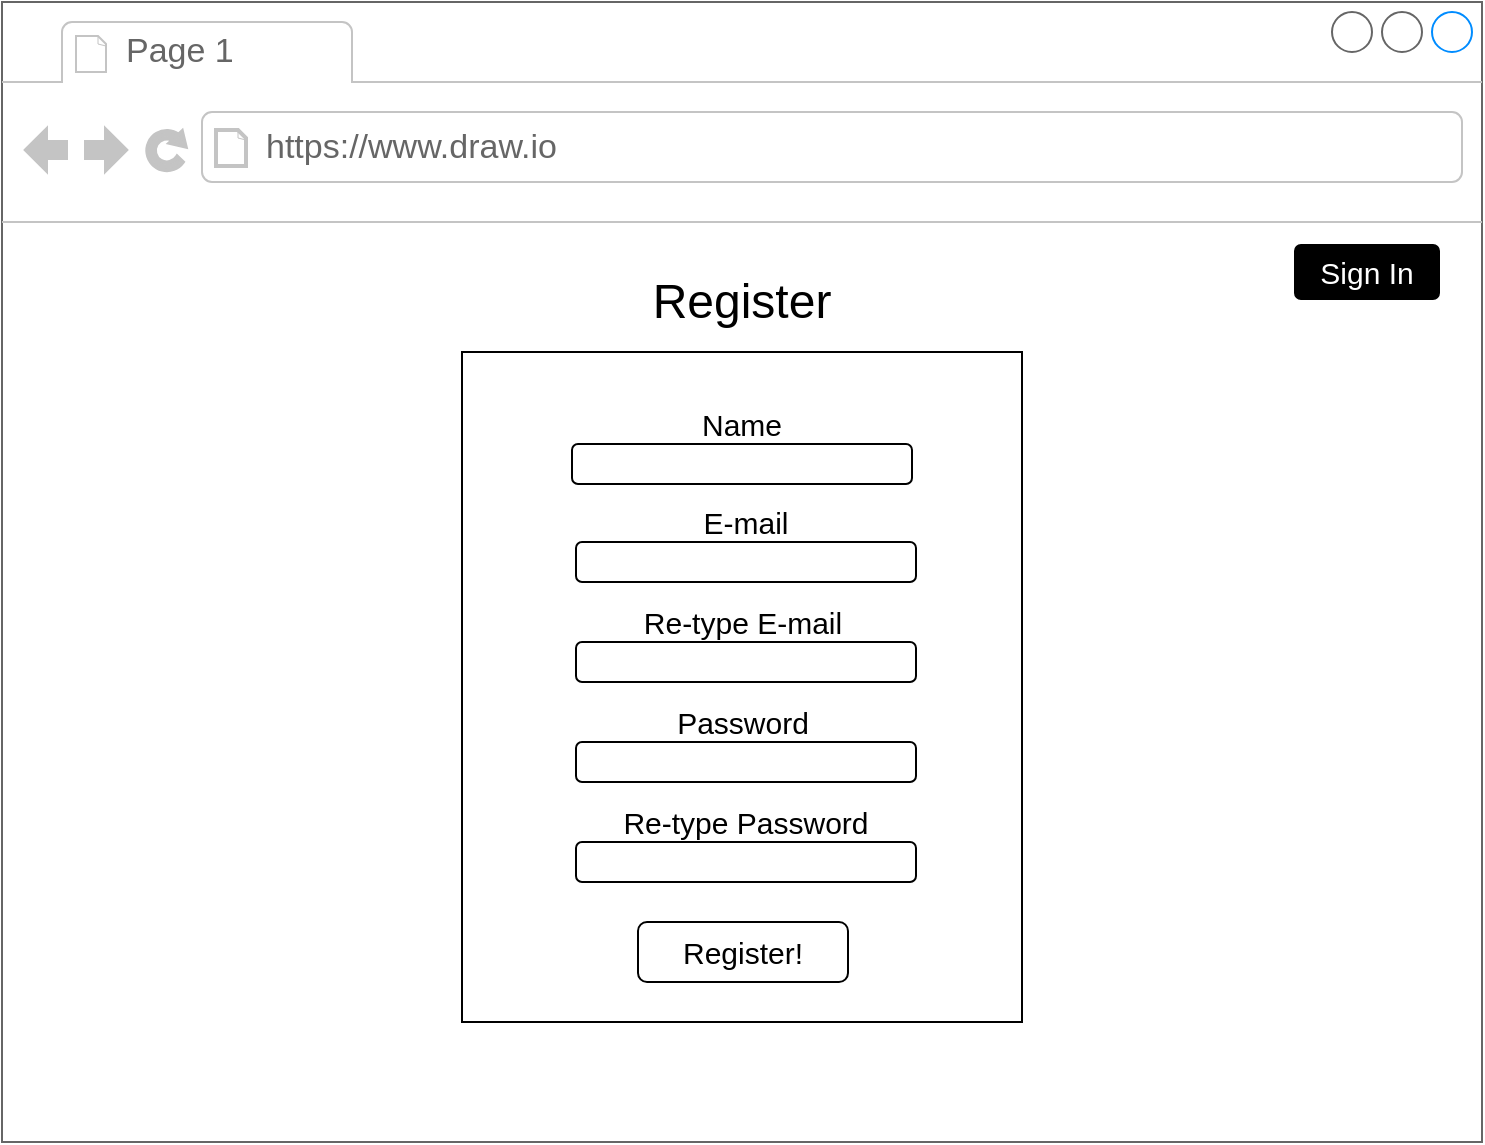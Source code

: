 <mxfile version="13.6.2" type="device" pages="4"><diagram id="o_huiLel08UiWBijbpec" name="Register"><mxGraphModel dx="1089" dy="810" grid="1" gridSize="10" guides="1" tooltips="1" connect="1" arrows="1" fold="1" page="1" pageScale="1" pageWidth="850" pageHeight="1100" math="0" shadow="0"><root><mxCell id="0"/><mxCell id="1" parent="0"/><mxCell id="56zPn4Clhu7kLVdNRrIU-1" value="" style="strokeWidth=1;shadow=0;dashed=0;align=center;html=1;shape=mxgraph.mockup.containers.browserWindow;rSize=0;strokeColor=#666666;strokeColor2=#008cff;strokeColor3=#c4c4c4;mainText=,;recursiveResize=0;fontSize=11;" vertex="1" parent="1"><mxGeometry x="55" y="100" width="740" height="570" as="geometry"/></mxCell><mxCell id="56zPn4Clhu7kLVdNRrIU-2" value="Page 1" style="strokeWidth=1;shadow=0;dashed=0;align=center;html=1;shape=mxgraph.mockup.containers.anchor;fontSize=17;fontColor=#666666;align=left;" vertex="1" parent="56zPn4Clhu7kLVdNRrIU-1"><mxGeometry x="60" y="12" width="110" height="26" as="geometry"/></mxCell><mxCell id="56zPn4Clhu7kLVdNRrIU-3" value="https://www.draw.io" style="strokeWidth=1;shadow=0;dashed=0;align=center;html=1;shape=mxgraph.mockup.containers.anchor;rSize=0;fontSize=17;fontColor=#666666;align=left;" vertex="1" parent="56zPn4Clhu7kLVdNRrIU-1"><mxGeometry x="130" y="60" width="250" height="26" as="geometry"/></mxCell><mxCell id="56zPn4Clhu7kLVdNRrIU-4" value="" style="rounded=0;whiteSpace=wrap;html=1;" vertex="1" parent="56zPn4Clhu7kLVdNRrIU-1"><mxGeometry x="230" y="175" width="280" height="335" as="geometry"/></mxCell><mxCell id="56zPn4Clhu7kLVdNRrIU-5" value="Register" style="text;html=1;strokeColor=none;fillColor=none;align=center;verticalAlign=middle;whiteSpace=wrap;rounded=0;fontSize=24;" vertex="1" parent="56zPn4Clhu7kLVdNRrIU-1"><mxGeometry x="305" y="140" width="130" height="20" as="geometry"/></mxCell><mxCell id="56zPn4Clhu7kLVdNRrIU-6" value="" style="rounded=1;whiteSpace=wrap;html=1;fontSize=24;" vertex="1" parent="56zPn4Clhu7kLVdNRrIU-1"><mxGeometry x="285" y="221" width="170" height="20" as="geometry"/></mxCell><mxCell id="56zPn4Clhu7kLVdNRrIU-7" value="Name" style="text;html=1;strokeColor=none;fillColor=none;align=center;verticalAlign=middle;whiteSpace=wrap;rounded=0;fontSize=15;" vertex="1" parent="56zPn4Clhu7kLVdNRrIU-1"><mxGeometry x="350" y="201" width="40" height="20" as="geometry"/></mxCell><mxCell id="56zPn4Clhu7kLVdNRrIU-16" value="" style="rounded=1;whiteSpace=wrap;html=1;fontSize=24;" vertex="1" parent="56zPn4Clhu7kLVdNRrIU-1"><mxGeometry x="287" y="270" width="170" height="20" as="geometry"/></mxCell><mxCell id="56zPn4Clhu7kLVdNRrIU-17" value="E-mail" style="text;html=1;strokeColor=none;fillColor=none;align=center;verticalAlign=middle;whiteSpace=wrap;rounded=0;fontSize=15;" vertex="1" parent="56zPn4Clhu7kLVdNRrIU-1"><mxGeometry x="347" y="250" width="50" height="20" as="geometry"/></mxCell><mxCell id="56zPn4Clhu7kLVdNRrIU-27" value="" style="rounded=1;whiteSpace=wrap;html=1;fontSize=24;" vertex="1" parent="56zPn4Clhu7kLVdNRrIU-1"><mxGeometry x="287" y="320" width="170" height="20" as="geometry"/></mxCell><mxCell id="56zPn4Clhu7kLVdNRrIU-28" value="Re-type E-mail" style="text;html=1;strokeColor=none;fillColor=none;align=center;verticalAlign=middle;whiteSpace=wrap;rounded=0;fontSize=15;" vertex="1" parent="56zPn4Clhu7kLVdNRrIU-1"><mxGeometry x="313" y="300" width="115" height="20" as="geometry"/></mxCell><mxCell id="56zPn4Clhu7kLVdNRrIU-40" value="" style="rounded=1;whiteSpace=wrap;html=1;fontSize=24;" vertex="1" parent="56zPn4Clhu7kLVdNRrIU-1"><mxGeometry x="287" y="370" width="170" height="20" as="geometry"/></mxCell><mxCell id="56zPn4Clhu7kLVdNRrIU-41" value="Password" style="text;html=1;strokeColor=none;fillColor=none;align=center;verticalAlign=middle;whiteSpace=wrap;rounded=0;fontSize=15;" vertex="1" parent="56zPn4Clhu7kLVdNRrIU-1"><mxGeometry x="313" y="350" width="115" height="20" as="geometry"/></mxCell><mxCell id="56zPn4Clhu7kLVdNRrIU-42" value="" style="rounded=1;whiteSpace=wrap;html=1;fontSize=24;" vertex="1" parent="56zPn4Clhu7kLVdNRrIU-1"><mxGeometry x="287" y="420" width="170" height="20" as="geometry"/></mxCell><mxCell id="56zPn4Clhu7kLVdNRrIU-43" value="Re-type Password" style="text;html=1;strokeColor=none;fillColor=none;align=center;verticalAlign=middle;whiteSpace=wrap;rounded=0;fontSize=15;" vertex="1" parent="56zPn4Clhu7kLVdNRrIU-1"><mxGeometry x="309.25" y="400" width="125.5" height="20" as="geometry"/></mxCell><mxCell id="56zPn4Clhu7kLVdNRrIU-45" value="Register!" style="rounded=1;whiteSpace=wrap;html=1;fontSize=15;" vertex="1" parent="56zPn4Clhu7kLVdNRrIU-1"><mxGeometry x="318" y="460" width="105" height="30" as="geometry"/></mxCell><mxCell id="JTbIBLR6tB2RqJDtKZh4-1" value="&lt;font color=&quot;#ffffff&quot;&gt;Sign In&lt;/font&gt;" style="rounded=1;whiteSpace=wrap;html=1;strokeWidth=2;fontSize=15;fontColor=#000000;fillColor=#000000;strokeColor=#FFFFFF;" vertex="1" parent="56zPn4Clhu7kLVdNRrIU-1"><mxGeometry x="645" y="120" width="75" height="30" as="geometry"/></mxCell></root></mxGraphModel></diagram><diagram id="t_d4nYwuwBh1MtjNV8l9" name="Sign In"><mxGraphModel dx="1089" dy="810" grid="1" gridSize="10" guides="1" tooltips="1" connect="1" arrows="1" fold="1" page="1" pageScale="1" pageWidth="850" pageHeight="1100" math="0" shadow="0"><root><mxCell id="MhjdE7wBFx7hPYheHd_T-0"/><mxCell id="MhjdE7wBFx7hPYheHd_T-1" parent="MhjdE7wBFx7hPYheHd_T-0"/><mxCell id="3RTqCKIgvT1IFTuFyoJA-0" value="" style="strokeWidth=1;shadow=0;dashed=0;align=center;html=1;shape=mxgraph.mockup.containers.browserWindow;rSize=0;strokeColor=#666666;strokeColor2=#008cff;strokeColor3=#c4c4c4;mainText=,;recursiveResize=0;fontSize=11;" vertex="1" parent="MhjdE7wBFx7hPYheHd_T-1"><mxGeometry x="55" y="100" width="740" height="570" as="geometry"/></mxCell><mxCell id="3RTqCKIgvT1IFTuFyoJA-1" value="Page 1" style="strokeWidth=1;shadow=0;dashed=0;align=center;html=1;shape=mxgraph.mockup.containers.anchor;fontSize=17;fontColor=#666666;align=left;" vertex="1" parent="3RTqCKIgvT1IFTuFyoJA-0"><mxGeometry x="60" y="12" width="110" height="26" as="geometry"/></mxCell><mxCell id="3RTqCKIgvT1IFTuFyoJA-2" value="https://www.draw.io" style="strokeWidth=1;shadow=0;dashed=0;align=center;html=1;shape=mxgraph.mockup.containers.anchor;rSize=0;fontSize=17;fontColor=#666666;align=left;" vertex="1" parent="3RTqCKIgvT1IFTuFyoJA-0"><mxGeometry x="130" y="60" width="250" height="26" as="geometry"/></mxCell><mxCell id="3RTqCKIgvT1IFTuFyoJA-4" value="Sign-In" style="text;html=1;strokeColor=none;fillColor=none;align=center;verticalAlign=middle;whiteSpace=wrap;rounded=0;fontSize=24;" vertex="1" parent="3RTqCKIgvT1IFTuFyoJA-0"><mxGeometry x="305" y="184" width="130" height="20" as="geometry"/></mxCell><mxCell id="1ScLIObobbs1enkQlbPq-2" value="" style="group" vertex="1" connectable="0" parent="3RTqCKIgvT1IFTuFyoJA-0"><mxGeometry x="230" y="209" width="280" height="270" as="geometry"/></mxCell><mxCell id="1ScLIObobbs1enkQlbPq-1" value="" style="group" vertex="1" connectable="0" parent="1ScLIObobbs1enkQlbPq-2"><mxGeometry width="280" height="270" as="geometry"/></mxCell><mxCell id="3RTqCKIgvT1IFTuFyoJA-3" value="" style="rounded=0;whiteSpace=wrap;html=1;" vertex="1" parent="1ScLIObobbs1enkQlbPq-1"><mxGeometry width="280" height="270" as="geometry"/></mxCell><mxCell id="3RTqCKIgvT1IFTuFyoJA-7" value="" style="rounded=1;whiteSpace=wrap;html=1;fontSize=24;" vertex="1" parent="1ScLIObobbs1enkQlbPq-1"><mxGeometry x="57" y="60" width="170" height="20" as="geometry"/></mxCell><mxCell id="3RTqCKIgvT1IFTuFyoJA-8" value="E-mail" style="text;html=1;strokeColor=none;fillColor=none;align=center;verticalAlign=middle;whiteSpace=wrap;rounded=0;fontSize=15;" vertex="1" parent="1ScLIObobbs1enkQlbPq-1"><mxGeometry x="117" y="40" width="50" height="20" as="geometry"/></mxCell><mxCell id="3RTqCKIgvT1IFTuFyoJA-9" value="" style="rounded=1;whiteSpace=wrap;html=1;fontSize=24;" vertex="1" parent="1ScLIObobbs1enkQlbPq-1"><mxGeometry x="55" y="130" width="170" height="20" as="geometry"/></mxCell><mxCell id="3RTqCKIgvT1IFTuFyoJA-12" value="Password" style="text;html=1;strokeColor=none;fillColor=none;align=center;verticalAlign=middle;whiteSpace=wrap;rounded=0;fontSize=15;" vertex="1" parent="1ScLIObobbs1enkQlbPq-1"><mxGeometry x="84.5" y="110" width="115" height="20" as="geometry"/></mxCell><mxCell id="3RTqCKIgvT1IFTuFyoJA-15" value="Sign-In" style="rounded=1;whiteSpace=wrap;html=1;fontSize=15;" vertex="1" parent="1ScLIObobbs1enkQlbPq-1"><mxGeometry x="88" y="190" width="105" height="30" as="geometry"/></mxCell><mxCell id="nyhGEoxAnt7GrQxHR5vc-0" value="&lt;font color=&quot;#ffffff&quot;&gt;Register&lt;/font&gt;" style="rounded=1;whiteSpace=wrap;html=1;strokeWidth=2;fontSize=15;fontColor=#000000;fillColor=#000000;strokeColor=#FFFFFF;" vertex="1" parent="3RTqCKIgvT1IFTuFyoJA-0"><mxGeometry x="645" y="120" width="75" height="30" as="geometry"/></mxCell></root></mxGraphModel></diagram><diagram id="3v8s4Fo1xb0LHDeN2t9Q" name="Error Messages"><mxGraphModel dx="1281" dy="953" grid="1" gridSize="10" guides="1" tooltips="1" connect="1" arrows="1" fold="1" page="0" pageScale="1" pageWidth="850" pageHeight="1100" math="0" shadow="0"><root><mxCell id="VTyju5uokj25KkYKQdqU-0"/><mxCell id="VTyju5uokj25KkYKQdqU-1" parent="VTyju5uokj25KkYKQdqU-0"/><mxCell id="l7iClcgrYldGRwF75_pD-0" value="" style="strokeWidth=1;shadow=0;dashed=0;align=center;html=1;shape=mxgraph.mockup.containers.browserWindow;rSize=0;strokeColor=#666666;strokeColor2=#008cff;strokeColor3=#c4c4c4;mainText=,;recursiveResize=0;fontSize=11;" vertex="1" parent="VTyju5uokj25KkYKQdqU-1"><mxGeometry x="55" y="100" width="765" height="771" as="geometry"/></mxCell><mxCell id="l7iClcgrYldGRwF75_pD-1" value="Page 1" style="strokeWidth=1;shadow=0;dashed=0;align=center;html=1;shape=mxgraph.mockup.containers.anchor;fontSize=17;fontColor=#666666;align=left;" vertex="1" parent="l7iClcgrYldGRwF75_pD-0"><mxGeometry x="60" y="12" width="110" height="26" as="geometry"/></mxCell><mxCell id="l7iClcgrYldGRwF75_pD-2" value="https://www.draw.io" style="strokeWidth=1;shadow=0;dashed=0;align=center;html=1;shape=mxgraph.mockup.containers.anchor;rSize=0;fontSize=17;fontColor=#666666;align=left;" vertex="1" parent="l7iClcgrYldGRwF75_pD-0"><mxGeometry x="130" y="60" width="250" height="26" as="geometry"/></mxCell><mxCell id="l7iClcgrYldGRwF75_pD-3" value="" style="rounded=0;whiteSpace=wrap;html=1;" vertex="1" parent="l7iClcgrYldGRwF75_pD-0"><mxGeometry x="230" y="175" width="280" height="355" as="geometry"/></mxCell><mxCell id="l7iClcgrYldGRwF75_pD-4" value="Register" style="text;html=1;strokeColor=none;fillColor=none;align=center;verticalAlign=middle;whiteSpace=wrap;rounded=0;fontSize=24;" vertex="1" parent="l7iClcgrYldGRwF75_pD-0"><mxGeometry x="305" y="140" width="130" height="20" as="geometry"/></mxCell><mxCell id="l7iClcgrYldGRwF75_pD-5" value="" style="rounded=1;whiteSpace=wrap;html=1;fontSize=24;" vertex="1" parent="l7iClcgrYldGRwF75_pD-0"><mxGeometry x="285" y="221" width="170" height="20" as="geometry"/></mxCell><mxCell id="l7iClcgrYldGRwF75_pD-6" value="Name" style="text;html=1;strokeColor=none;fillColor=none;align=center;verticalAlign=middle;whiteSpace=wrap;rounded=0;fontSize=15;" vertex="1" parent="l7iClcgrYldGRwF75_pD-0"><mxGeometry x="350" y="201" width="40" height="20" as="geometry"/></mxCell><mxCell id="l7iClcgrYldGRwF75_pD-7" value="" style="rounded=1;whiteSpace=wrap;html=1;fontSize=24;fillColor=none;strokeWidth=2;strokeColor=#FF0000;" vertex="1" parent="l7iClcgrYldGRwF75_pD-0"><mxGeometry x="287" y="270" width="170" height="20" as="geometry"/></mxCell><mxCell id="l7iClcgrYldGRwF75_pD-8" value="E-mail" style="text;html=1;strokeColor=none;fillColor=none;align=center;verticalAlign=middle;whiteSpace=wrap;rounded=0;fontSize=15;" vertex="1" parent="l7iClcgrYldGRwF75_pD-0"><mxGeometry x="347" y="250" width="50" height="20" as="geometry"/></mxCell><mxCell id="l7iClcgrYldGRwF75_pD-9" value="" style="rounded=1;whiteSpace=wrap;html=1;fontSize=24;fillColor=none;strokeWidth=2;strokeColor=#FF0000;" vertex="1" parent="l7iClcgrYldGRwF75_pD-0"><mxGeometry x="287.25" y="330" width="170" height="20" as="geometry"/></mxCell><mxCell id="l7iClcgrYldGRwF75_pD-10" value="Re-type E-mail" style="text;html=1;strokeColor=none;fillColor=none;align=center;verticalAlign=middle;whiteSpace=wrap;rounded=0;fontSize=15;" vertex="1" parent="l7iClcgrYldGRwF75_pD-0"><mxGeometry x="313" y="310" width="115" height="20" as="geometry"/></mxCell><mxCell id="l7iClcgrYldGRwF75_pD-11" value="" style="rounded=1;whiteSpace=wrap;html=1;fontSize=24;" vertex="1" parent="l7iClcgrYldGRwF75_pD-0"><mxGeometry x="287" y="390" width="170" height="20" as="geometry"/></mxCell><mxCell id="l7iClcgrYldGRwF75_pD-12" value="Password" style="text;html=1;strokeColor=none;fillColor=none;align=center;verticalAlign=middle;whiteSpace=wrap;rounded=0;fontSize=15;" vertex="1" parent="l7iClcgrYldGRwF75_pD-0"><mxGeometry x="313" y="370" width="115" height="20" as="geometry"/></mxCell><mxCell id="l7iClcgrYldGRwF75_pD-13" value="" style="rounded=1;whiteSpace=wrap;html=1;fontSize=24;" vertex="1" parent="l7iClcgrYldGRwF75_pD-0"><mxGeometry x="287" y="440" width="170" height="20" as="geometry"/></mxCell><mxCell id="l7iClcgrYldGRwF75_pD-14" value="Re-type Password" style="text;html=1;strokeColor=none;fillColor=none;align=center;verticalAlign=middle;whiteSpace=wrap;rounded=0;fontSize=15;" vertex="1" parent="l7iClcgrYldGRwF75_pD-0"><mxGeometry x="309.5" y="420" width="125.5" height="20" as="geometry"/></mxCell><mxCell id="l7iClcgrYldGRwF75_pD-15" value="Register!" style="rounded=1;whiteSpace=wrap;html=1;fontSize=15;" vertex="1" parent="l7iClcgrYldGRwF75_pD-0"><mxGeometry x="318" y="480" width="105" height="30" as="geometry"/></mxCell><mxCell id="l7iClcgrYldGRwF75_pD-17" value="&lt;font color=&quot;#ff0000&quot;&gt;E-mails must match!&lt;/font&gt;" style="text;html=1;align=center;verticalAlign=middle;whiteSpace=wrap;rounded=0;fontSize=10;" vertex="1" parent="l7iClcgrYldGRwF75_pD-0"><mxGeometry x="233" y="287" width="200" height="20" as="geometry"/></mxCell><mxCell id="l7iClcgrYldGRwF75_pD-18" value="&lt;font color=&quot;#ff0000&quot;&gt;E-mails must match!&lt;/font&gt;" style="text;html=1;strokeColor=none;fillColor=none;align=center;verticalAlign=middle;whiteSpace=wrap;rounded=0;fontSize=10;" vertex="1" parent="l7iClcgrYldGRwF75_pD-0"><mxGeometry x="232" y="348" width="200" height="20" as="geometry"/></mxCell><mxCell id="5gIx-l7ryTEpEJ5enaIH-17" value="&lt;font color=&quot;#ffffff&quot;&gt;Sign In&lt;/font&gt;" style="rounded=1;whiteSpace=wrap;html=1;strokeWidth=2;fontSize=15;fontColor=#000000;fillColor=#000000;strokeColor=#FFFFFF;" vertex="1" parent="l7iClcgrYldGRwF75_pD-0"><mxGeometry x="670" y="120" width="75" height="30" as="geometry"/></mxCell><mxCell id="l7iClcgrYldGRwF75_pD-16" value="If E-Mails don't match&lt;br&gt;" style="text;html=1;align=center;verticalAlign=middle;resizable=0;points=[];autosize=1;fontSize=15;" vertex="1" parent="VTyju5uokj25KkYKQdqU-1"><mxGeometry x="360" y="70" width="160" height="20" as="geometry"/></mxCell><mxCell id="l7iClcgrYldGRwF75_pD-19" value="" style="strokeWidth=1;shadow=0;dashed=0;align=center;html=1;shape=mxgraph.mockup.containers.browserWindow;rSize=0;strokeColor=#666666;strokeColor2=#008cff;strokeColor3=#c4c4c4;mainText=,;recursiveResize=0;fontSize=11;" vertex="1" parent="VTyju5uokj25KkYKQdqU-1"><mxGeometry x="80" y="980" width="740" height="570" as="geometry"/></mxCell><mxCell id="l7iClcgrYldGRwF75_pD-20" value="Page 1" style="strokeWidth=1;shadow=0;dashed=0;align=center;html=1;shape=mxgraph.mockup.containers.anchor;fontSize=17;fontColor=#666666;align=left;" vertex="1" parent="l7iClcgrYldGRwF75_pD-19"><mxGeometry x="60" y="12" width="110" height="26" as="geometry"/></mxCell><mxCell id="l7iClcgrYldGRwF75_pD-21" value="https://www.draw.io" style="strokeWidth=1;shadow=0;dashed=0;align=center;html=1;shape=mxgraph.mockup.containers.anchor;rSize=0;fontSize=17;fontColor=#666666;align=left;" vertex="1" parent="l7iClcgrYldGRwF75_pD-19"><mxGeometry x="130" y="60" width="250" height="26" as="geometry"/></mxCell><mxCell id="l7iClcgrYldGRwF75_pD-22" value="" style="rounded=0;whiteSpace=wrap;html=1;" vertex="1" parent="l7iClcgrYldGRwF75_pD-19"><mxGeometry x="230" y="175" width="280" height="355" as="geometry"/></mxCell><mxCell id="l7iClcgrYldGRwF75_pD-23" value="Register" style="text;html=1;strokeColor=none;fillColor=none;align=center;verticalAlign=middle;whiteSpace=wrap;rounded=0;fontSize=24;" vertex="1" parent="l7iClcgrYldGRwF75_pD-19"><mxGeometry x="305" y="140" width="130" height="20" as="geometry"/></mxCell><mxCell id="l7iClcgrYldGRwF75_pD-24" value="" style="rounded=1;whiteSpace=wrap;html=1;fontSize=24;" vertex="1" parent="l7iClcgrYldGRwF75_pD-19"><mxGeometry x="285" y="221" width="170" height="20" as="geometry"/></mxCell><mxCell id="l7iClcgrYldGRwF75_pD-25" value="Name" style="text;html=1;strokeColor=none;fillColor=none;align=center;verticalAlign=middle;whiteSpace=wrap;rounded=0;fontSize=15;" vertex="1" parent="l7iClcgrYldGRwF75_pD-19"><mxGeometry x="350" y="201" width="40" height="20" as="geometry"/></mxCell><mxCell id="l7iClcgrYldGRwF75_pD-26" value="" style="rounded=1;whiteSpace=wrap;html=1;fontSize=24;strokeWidth=1;" vertex="1" parent="l7iClcgrYldGRwF75_pD-19"><mxGeometry x="287" y="270" width="170" height="20" as="geometry"/></mxCell><mxCell id="l7iClcgrYldGRwF75_pD-27" value="E-mail" style="text;html=1;strokeColor=none;fillColor=none;align=center;verticalAlign=middle;whiteSpace=wrap;rounded=0;fontSize=15;" vertex="1" parent="l7iClcgrYldGRwF75_pD-19"><mxGeometry x="347" y="250" width="50" height="20" as="geometry"/></mxCell><mxCell id="l7iClcgrYldGRwF75_pD-28" value="" style="rounded=1;whiteSpace=wrap;html=1;fontSize=24;strokeWidth=1;" vertex="1" parent="l7iClcgrYldGRwF75_pD-19"><mxGeometry x="287" y="320" width="170" height="20" as="geometry"/></mxCell><mxCell id="l7iClcgrYldGRwF75_pD-29" value="Re-type E-mail" style="text;html=1;strokeColor=none;fillColor=none;align=center;verticalAlign=middle;whiteSpace=wrap;rounded=0;fontSize=15;" vertex="1" parent="l7iClcgrYldGRwF75_pD-19"><mxGeometry x="313" y="300" width="115" height="20" as="geometry"/></mxCell><mxCell id="l7iClcgrYldGRwF75_pD-30" value="" style="rounded=1;whiteSpace=wrap;html=1;fontSize=24;fillColor=none;strokeWidth=2;strokeColor=#FF0000;" vertex="1" parent="l7iClcgrYldGRwF75_pD-19"><mxGeometry x="285.5" y="370" width="170" height="20" as="geometry"/></mxCell><mxCell id="l7iClcgrYldGRwF75_pD-31" value="Password" style="text;html=1;strokeColor=none;fillColor=none;align=center;verticalAlign=middle;whiteSpace=wrap;rounded=0;fontSize=15;" vertex="1" parent="l7iClcgrYldGRwF75_pD-19"><mxGeometry x="313" y="350" width="115" height="20" as="geometry"/></mxCell><mxCell id="l7iClcgrYldGRwF75_pD-32" value="" style="rounded=1;whiteSpace=wrap;html=1;fontSize=24;fillColor=none;strokeWidth=2;strokeColor=#FF0000;" vertex="1" parent="l7iClcgrYldGRwF75_pD-19"><mxGeometry x="287" y="432" width="170" height="20" as="geometry"/></mxCell><mxCell id="l7iClcgrYldGRwF75_pD-33" value="Re-type Password" style="text;html=1;strokeColor=none;fillColor=none;align=center;verticalAlign=middle;whiteSpace=wrap;rounded=0;fontSize=15;" vertex="1" parent="l7iClcgrYldGRwF75_pD-19"><mxGeometry x="309.25" y="411" width="125.5" height="20" as="geometry"/></mxCell><mxCell id="l7iClcgrYldGRwF75_pD-34" value="Register!" style="rounded=1;whiteSpace=wrap;html=1;fontSize=15;" vertex="1" parent="l7iClcgrYldGRwF75_pD-19"><mxGeometry x="318" y="480" width="105" height="30" as="geometry"/></mxCell><mxCell id="l7iClcgrYldGRwF75_pD-35" value="&lt;font color=&quot;#ff0000&quot;&gt;Passwords must match!&lt;/font&gt;" style="text;html=1;strokeColor=none;fillColor=none;align=center;verticalAlign=middle;whiteSpace=wrap;rounded=0;fontSize=10;" vertex="1" parent="l7iClcgrYldGRwF75_pD-19"><mxGeometry x="241" y="452" width="200" height="20" as="geometry"/></mxCell><mxCell id="l7iClcgrYldGRwF75_pD-37" value="&lt;font color=&quot;#ff0000&quot;&gt;Passwords must match!&lt;/font&gt;" style="text;html=1;strokeColor=none;fillColor=none;align=center;verticalAlign=middle;whiteSpace=wrap;rounded=0;fontSize=10;" vertex="1" parent="l7iClcgrYldGRwF75_pD-19"><mxGeometry x="240" y="390" width="200" height="20" as="geometry"/></mxCell><mxCell id="5gIx-l7ryTEpEJ5enaIH-18" value="&lt;font color=&quot;#ffffff&quot;&gt;Sign In&lt;/font&gt;" style="rounded=1;whiteSpace=wrap;html=1;strokeWidth=2;fontSize=15;fontColor=#000000;fillColor=#000000;strokeColor=#FFFFFF;" vertex="1" parent="l7iClcgrYldGRwF75_pD-19"><mxGeometry x="655" y="120" width="75" height="30" as="geometry"/></mxCell><mxCell id="l7iClcgrYldGRwF75_pD-36" value="If Passwords don't match" style="text;html=1;align=center;verticalAlign=middle;resizable=0;points=[];autosize=1;fontSize=15;" vertex="1" parent="VTyju5uokj25KkYKQdqU-1"><mxGeometry x="350" y="940" width="180" height="20" as="geometry"/></mxCell><mxCell id="xsOWGwPHOuk2nUiRnPQQ-0" value="" style="strokeWidth=1;shadow=0;dashed=0;align=center;html=1;shape=mxgraph.mockup.containers.browserWindow;rSize=0;strokeColor=#666666;strokeColor2=#008cff;strokeColor3=#c4c4c4;mainText=,;recursiveResize=0;fontSize=11;" vertex="1" parent="VTyju5uokj25KkYKQdqU-1"><mxGeometry x="80" y="1671" width="740" height="570" as="geometry"/></mxCell><mxCell id="xsOWGwPHOuk2nUiRnPQQ-1" value="Page 1" style="strokeWidth=1;shadow=0;dashed=0;align=center;html=1;shape=mxgraph.mockup.containers.anchor;fontSize=17;fontColor=#666666;align=left;" vertex="1" parent="xsOWGwPHOuk2nUiRnPQQ-0"><mxGeometry x="60" y="12" width="110" height="26" as="geometry"/></mxCell><mxCell id="xsOWGwPHOuk2nUiRnPQQ-2" value="https://www.draw.io" style="strokeWidth=1;shadow=0;dashed=0;align=center;html=1;shape=mxgraph.mockup.containers.anchor;rSize=0;fontSize=17;fontColor=#666666;align=left;" vertex="1" parent="xsOWGwPHOuk2nUiRnPQQ-0"><mxGeometry x="130" y="60" width="250" height="26" as="geometry"/></mxCell><mxCell id="xsOWGwPHOuk2nUiRnPQQ-3" value="" style="rounded=0;whiteSpace=wrap;html=1;" vertex="1" parent="xsOWGwPHOuk2nUiRnPQQ-0"><mxGeometry x="230" y="175" width="280" height="365" as="geometry"/></mxCell><mxCell id="xsOWGwPHOuk2nUiRnPQQ-4" value="Register" style="text;html=1;strokeColor=none;fillColor=none;align=center;verticalAlign=middle;whiteSpace=wrap;rounded=0;fontSize=24;" vertex="1" parent="xsOWGwPHOuk2nUiRnPQQ-0"><mxGeometry x="305" y="140" width="130" height="20" as="geometry"/></mxCell><mxCell id="xsOWGwPHOuk2nUiRnPQQ-5" value="" style="rounded=1;whiteSpace=wrap;html=1;fontSize=24;fillColor=none;strokeColor=#FF0000;" vertex="1" parent="xsOWGwPHOuk2nUiRnPQQ-0"><mxGeometry x="285" y="221" width="170" height="20" as="geometry"/></mxCell><mxCell id="xsOWGwPHOuk2nUiRnPQQ-6" value="Name" style="text;html=1;strokeColor=none;fillColor=none;align=center;verticalAlign=middle;whiteSpace=wrap;rounded=0;fontSize=15;" vertex="1" parent="xsOWGwPHOuk2nUiRnPQQ-0"><mxGeometry x="350" y="201" width="40" height="20" as="geometry"/></mxCell><mxCell id="xsOWGwPHOuk2nUiRnPQQ-7" value="" style="rounded=1;whiteSpace=wrap;html=1;fontSize=24;fillColor=none;strokeColor=#FF0000;" vertex="1" parent="xsOWGwPHOuk2nUiRnPQQ-0"><mxGeometry x="285" y="280" width="170" height="20" as="geometry"/></mxCell><mxCell id="xsOWGwPHOuk2nUiRnPQQ-8" value="E-mail" style="text;html=1;strokeColor=none;fillColor=none;align=center;verticalAlign=middle;whiteSpace=wrap;rounded=0;fontSize=15;" vertex="1" parent="xsOWGwPHOuk2nUiRnPQQ-0"><mxGeometry x="347.25" y="260" width="50" height="20" as="geometry"/></mxCell><mxCell id="xsOWGwPHOuk2nUiRnPQQ-9" value="" style="rounded=1;whiteSpace=wrap;html=1;fontSize=24;fillColor=none;strokeColor=#FF0000;" vertex="1" parent="xsOWGwPHOuk2nUiRnPQQ-0"><mxGeometry x="287.25" y="340" width="170" height="20" as="geometry"/></mxCell><mxCell id="xsOWGwPHOuk2nUiRnPQQ-10" value="Re-type E-mail" style="text;html=1;strokeColor=none;fillColor=none;align=center;verticalAlign=middle;whiteSpace=wrap;rounded=0;fontSize=15;" vertex="1" parent="xsOWGwPHOuk2nUiRnPQQ-0"><mxGeometry x="317.5" y="320" width="115" height="20" as="geometry"/></mxCell><mxCell id="xsOWGwPHOuk2nUiRnPQQ-11" value="" style="rounded=1;whiteSpace=wrap;html=1;fontSize=24;fillColor=none;strokeColor=#FF0000;" vertex="1" parent="xsOWGwPHOuk2nUiRnPQQ-0"><mxGeometry x="287.25" y="393" width="170" height="20" as="geometry"/></mxCell><mxCell id="xsOWGwPHOuk2nUiRnPQQ-12" value="Password" style="text;html=1;strokeColor=none;fillColor=none;align=center;verticalAlign=middle;whiteSpace=wrap;rounded=0;fontSize=15;" vertex="1" parent="xsOWGwPHOuk2nUiRnPQQ-0"><mxGeometry x="314.75" y="374" width="115" height="20" as="geometry"/></mxCell><mxCell id="xsOWGwPHOuk2nUiRnPQQ-13" value="" style="rounded=1;whiteSpace=wrap;html=1;fontSize=24;fillColor=none;strokeColor=#FF0000;" vertex="1" parent="xsOWGwPHOuk2nUiRnPQQ-0"><mxGeometry x="285.5" y="450" width="170" height="20" as="geometry"/></mxCell><mxCell id="xsOWGwPHOuk2nUiRnPQQ-14" value="Re-type Password" style="text;html=1;strokeColor=none;fillColor=none;align=center;verticalAlign=middle;whiteSpace=wrap;rounded=0;fontSize=15;" vertex="1" parent="xsOWGwPHOuk2nUiRnPQQ-0"><mxGeometry x="309.5" y="430" width="125.5" height="20" as="geometry"/></mxCell><mxCell id="xsOWGwPHOuk2nUiRnPQQ-15" value="Register!" style="rounded=1;whiteSpace=wrap;html=1;fontSize=15;" vertex="1" parent="xsOWGwPHOuk2nUiRnPQQ-0"><mxGeometry x="317.5" y="490" width="105" height="30" as="geometry"/></mxCell><mxCell id="xsOWGwPHOuk2nUiRnPQQ-17" value="This field is required!" style="text;html=1;strokeColor=none;fillColor=none;align=center;verticalAlign=middle;whiteSpace=wrap;rounded=0;fontSize=9;fontColor=#FF0000;" vertex="1" parent="xsOWGwPHOuk2nUiRnPQQ-0"><mxGeometry x="212" y="238" width="230" height="20" as="geometry"/></mxCell><mxCell id="5gIx-l7ryTEpEJ5enaIH-19" value="&lt;font color=&quot;#ffffff&quot;&gt;Sign In&lt;/font&gt;" style="rounded=1;whiteSpace=wrap;html=1;strokeWidth=2;fontSize=15;fontColor=#000000;fillColor=#000000;strokeColor=#FFFFFF;" vertex="1" parent="xsOWGwPHOuk2nUiRnPQQ-0"><mxGeometry x="650" y="119" width="75" height="30" as="geometry"/></mxCell><mxCell id="xsOWGwPHOuk2nUiRnPQQ-16" value="If a particular field/all are empty" style="text;html=1;align=center;verticalAlign=middle;resizable=0;points=[];autosize=1;fontSize=15;" vertex="1" parent="VTyju5uokj25KkYKQdqU-1"><mxGeometry x="327.5" y="1640" width="220" height="20" as="geometry"/></mxCell><mxCell id="xsOWGwPHOuk2nUiRnPQQ-18" value="This field is required!" style="text;html=1;strokeColor=none;fillColor=none;align=center;verticalAlign=middle;whiteSpace=wrap;rounded=0;fontSize=9;fontColor=#FF0000;" vertex="1" parent="VTyju5uokj25KkYKQdqU-1"><mxGeometry x="293" y="1968" width="230" height="20" as="geometry"/></mxCell><mxCell id="xsOWGwPHOuk2nUiRnPQQ-19" value="This field is required!" style="text;html=1;strokeColor=none;fillColor=none;align=center;verticalAlign=middle;whiteSpace=wrap;rounded=0;fontSize=9;fontColor=#FF0000;" vertex="1" parent="VTyju5uokj25KkYKQdqU-1"><mxGeometry x="295" y="2028" width="230" height="20" as="geometry"/></mxCell><mxCell id="xsOWGwPHOuk2nUiRnPQQ-20" value="This field is required!" style="text;html=1;strokeColor=none;fillColor=none;align=center;verticalAlign=middle;whiteSpace=wrap;rounded=0;fontSize=9;fontColor=#FF0000;" vertex="1" parent="VTyju5uokj25KkYKQdqU-1"><mxGeometry x="295" y="2081" width="230" height="20" as="geometry"/></mxCell><mxCell id="xsOWGwPHOuk2nUiRnPQQ-21" value="This field is required!" style="text;html=1;strokeColor=none;fillColor=none;align=center;verticalAlign=middle;whiteSpace=wrap;rounded=0;fontSize=9;fontColor=#FF0000;" vertex="1" parent="VTyju5uokj25KkYKQdqU-1"><mxGeometry x="294" y="2138" width="230" height="20" as="geometry"/></mxCell><mxCell id="svIahZwL1AbtJp8f9f57-0" value="" style="strokeWidth=1;shadow=0;dashed=0;align=center;html=1;shape=mxgraph.mockup.containers.browserWindow;rSize=0;strokeColor=#666666;strokeColor2=#008cff;strokeColor3=#c4c4c4;mainText=,;recursiveResize=0;fontSize=11;fontColor=#FF0000;" vertex="1" parent="VTyju5uokj25KkYKQdqU-1"><mxGeometry x="80" y="2310" width="740" height="570" as="geometry"/></mxCell><mxCell id="svIahZwL1AbtJp8f9f57-1" value="Page 1" style="strokeWidth=1;shadow=0;dashed=0;align=center;html=1;shape=mxgraph.mockup.containers.anchor;fontSize=17;fontColor=#666666;align=left;" vertex="1" parent="svIahZwL1AbtJp8f9f57-0"><mxGeometry x="60" y="12" width="110" height="26" as="geometry"/></mxCell><mxCell id="svIahZwL1AbtJp8f9f57-2" value="https://www.draw.io" style="strokeWidth=1;shadow=0;dashed=0;align=center;html=1;shape=mxgraph.mockup.containers.anchor;rSize=0;fontSize=17;fontColor=#666666;align=left;" vertex="1" parent="svIahZwL1AbtJp8f9f57-0"><mxGeometry x="130" y="60" width="250" height="26" as="geometry"/></mxCell><mxCell id="svIahZwL1AbtJp8f9f57-3" value="" style="rounded=0;whiteSpace=wrap;html=1;" vertex="1" parent="svIahZwL1AbtJp8f9f57-0"><mxGeometry x="230" y="175" width="280" height="355" as="geometry"/></mxCell><mxCell id="svIahZwL1AbtJp8f9f57-4" value="Register" style="text;html=1;strokeColor=none;fillColor=none;align=center;verticalAlign=middle;whiteSpace=wrap;rounded=0;fontSize=24;" vertex="1" parent="svIahZwL1AbtJp8f9f57-0"><mxGeometry x="305" y="140" width="130" height="20" as="geometry"/></mxCell><mxCell id="svIahZwL1AbtJp8f9f57-5" value="" style="rounded=1;whiteSpace=wrap;html=1;fontSize=24;fillColor=none;strokeColor=#FF0000;" vertex="1" parent="svIahZwL1AbtJp8f9f57-0"><mxGeometry x="285" y="221" width="170" height="20" as="geometry"/></mxCell><mxCell id="svIahZwL1AbtJp8f9f57-6" value="Name" style="text;html=1;strokeColor=none;fillColor=none;align=center;verticalAlign=middle;whiteSpace=wrap;rounded=0;fontSize=15;" vertex="1" parent="svIahZwL1AbtJp8f9f57-0"><mxGeometry x="350" y="201" width="40" height="20" as="geometry"/></mxCell><mxCell id="svIahZwL1AbtJp8f9f57-7" value="" style="rounded=1;whiteSpace=wrap;html=1;fontSize=24;" vertex="1" parent="svIahZwL1AbtJp8f9f57-0"><mxGeometry x="287.25" y="290" width="170" height="20" as="geometry"/></mxCell><mxCell id="svIahZwL1AbtJp8f9f57-8" value="E-mail" style="text;html=1;strokeColor=none;fillColor=none;align=center;verticalAlign=middle;whiteSpace=wrap;rounded=0;fontSize=15;" vertex="1" parent="svIahZwL1AbtJp8f9f57-0"><mxGeometry x="345.5" y="270" width="50" height="20" as="geometry"/></mxCell><mxCell id="svIahZwL1AbtJp8f9f57-9" value="" style="rounded=1;whiteSpace=wrap;html=1;fontSize=24;" vertex="1" parent="svIahZwL1AbtJp8f9f57-0"><mxGeometry x="285.5" y="340" width="170" height="20" as="geometry"/></mxCell><mxCell id="svIahZwL1AbtJp8f9f57-10" value="Re-type E-mail" style="text;html=1;strokeColor=none;fillColor=none;align=center;verticalAlign=middle;whiteSpace=wrap;rounded=0;fontSize=15;" vertex="1" parent="svIahZwL1AbtJp8f9f57-0"><mxGeometry x="313" y="320" width="115" height="20" as="geometry"/></mxCell><mxCell id="svIahZwL1AbtJp8f9f57-11" value="" style="rounded=1;whiteSpace=wrap;html=1;fontSize=24;" vertex="1" parent="svIahZwL1AbtJp8f9f57-0"><mxGeometry x="285.5" y="390" width="170" height="20" as="geometry"/></mxCell><mxCell id="svIahZwL1AbtJp8f9f57-12" value="Password" style="text;html=1;strokeColor=none;fillColor=none;align=center;verticalAlign=middle;whiteSpace=wrap;rounded=0;fontSize=15;" vertex="1" parent="svIahZwL1AbtJp8f9f57-0"><mxGeometry x="312.5" y="370" width="115" height="20" as="geometry"/></mxCell><mxCell id="svIahZwL1AbtJp8f9f57-13" value="" style="rounded=1;whiteSpace=wrap;html=1;fontSize=24;" vertex="1" parent="svIahZwL1AbtJp8f9f57-0"><mxGeometry x="287" y="440" width="170" height="20" as="geometry"/></mxCell><mxCell id="svIahZwL1AbtJp8f9f57-14" value="Re-type Password" style="text;html=1;strokeColor=none;fillColor=none;align=center;verticalAlign=middle;whiteSpace=wrap;rounded=0;fontSize=15;" vertex="1" parent="svIahZwL1AbtJp8f9f57-0"><mxGeometry x="309.5" y="420" width="125.5" height="20" as="geometry"/></mxCell><mxCell id="svIahZwL1AbtJp8f9f57-15" value="Register!" style="rounded=1;whiteSpace=wrap;html=1;fontSize=15;" vertex="1" parent="svIahZwL1AbtJp8f9f57-0"><mxGeometry x="318" y="480" width="105" height="30" as="geometry"/></mxCell><mxCell id="svIahZwL1AbtJp8f9f57-17" value="Name contains invalid characters" style="text;html=1;strokeColor=none;fillColor=none;align=center;verticalAlign=middle;whiteSpace=wrap;rounded=0;fontSize=9;fontColor=#FF0000;" vertex="1" parent="svIahZwL1AbtJp8f9f57-0"><mxGeometry x="220" y="241" width="260" height="20" as="geometry"/></mxCell><mxCell id="5gIx-l7ryTEpEJ5enaIH-20" value="&lt;font color=&quot;#ffffff&quot;&gt;Sign In&lt;/font&gt;" style="rounded=1;whiteSpace=wrap;html=1;strokeWidth=2;fontSize=15;fontColor=#000000;fillColor=#000000;strokeColor=#FFFFFF;" vertex="1" parent="svIahZwL1AbtJp8f9f57-0"><mxGeometry x="650" y="120" width="75" height="30" as="geometry"/></mxCell><mxCell id="svIahZwL1AbtJp8f9f57-16" value="If name contains any misc characters" style="text;html=1;strokeColor=none;fillColor=none;align=center;verticalAlign=middle;whiteSpace=wrap;rounded=0;fontSize=15;fontColor=#050000;" vertex="1" parent="VTyju5uokj25KkYKQdqU-1"><mxGeometry x="300" y="2290" width="280" height="20" as="geometry"/></mxCell><mxCell id="svIahZwL1AbtJp8f9f57-18" value="" style="strokeWidth=1;shadow=0;dashed=0;align=center;html=1;shape=mxgraph.mockup.containers.browserWindow;rSize=0;strokeColor=#666666;strokeColor2=#008cff;strokeColor3=#c4c4c4;mainText=,;recursiveResize=0;fontSize=11;" vertex="1" parent="VTyju5uokj25KkYKQdqU-1"><mxGeometry x="80" y="2970" width="740" height="570" as="geometry"/></mxCell><mxCell id="svIahZwL1AbtJp8f9f57-19" value="Page 1" style="strokeWidth=1;shadow=0;dashed=0;align=center;html=1;shape=mxgraph.mockup.containers.anchor;fontSize=17;fontColor=#666666;align=left;" vertex="1" parent="svIahZwL1AbtJp8f9f57-18"><mxGeometry x="60" y="12" width="110" height="26" as="geometry"/></mxCell><mxCell id="svIahZwL1AbtJp8f9f57-20" value="https://www.draw.io" style="strokeWidth=1;shadow=0;dashed=0;align=center;html=1;shape=mxgraph.mockup.containers.anchor;rSize=0;fontSize=17;fontColor=#666666;align=left;" vertex="1" parent="svIahZwL1AbtJp8f9f57-18"><mxGeometry x="130" y="60" width="250" height="26" as="geometry"/></mxCell><mxCell id="svIahZwL1AbtJp8f9f57-21" value="" style="rounded=0;whiteSpace=wrap;html=1;" vertex="1" parent="svIahZwL1AbtJp8f9f57-18"><mxGeometry x="230" y="175" width="280" height="365" as="geometry"/></mxCell><mxCell id="svIahZwL1AbtJp8f9f57-22" value="Register" style="text;html=1;strokeColor=none;fillColor=none;align=center;verticalAlign=middle;whiteSpace=wrap;rounded=0;fontSize=24;" vertex="1" parent="svIahZwL1AbtJp8f9f57-18"><mxGeometry x="305" y="140" width="130" height="20" as="geometry"/></mxCell><mxCell id="svIahZwL1AbtJp8f9f57-23" value="" style="rounded=1;whiteSpace=wrap;html=1;fontSize=24;" vertex="1" parent="svIahZwL1AbtJp8f9f57-18"><mxGeometry x="285" y="221" width="170" height="20" as="geometry"/></mxCell><mxCell id="svIahZwL1AbtJp8f9f57-24" value="Name" style="text;html=1;strokeColor=none;fillColor=none;align=center;verticalAlign=middle;whiteSpace=wrap;rounded=0;fontSize=15;" vertex="1" parent="svIahZwL1AbtJp8f9f57-18"><mxGeometry x="350" y="201" width="40" height="20" as="geometry"/></mxCell><mxCell id="svIahZwL1AbtJp8f9f57-25" value="" style="rounded=1;whiteSpace=wrap;html=1;fontSize=24;fillColor=none;strokeColor=#FF0000;" vertex="1" parent="svIahZwL1AbtJp8f9f57-18"><mxGeometry x="287" y="270" width="170" height="20" as="geometry"/></mxCell><mxCell id="svIahZwL1AbtJp8f9f57-26" value="E-mail" style="text;html=1;strokeColor=none;fillColor=none;align=center;verticalAlign=middle;whiteSpace=wrap;rounded=0;fontSize=15;" vertex="1" parent="svIahZwL1AbtJp8f9f57-18"><mxGeometry x="347" y="250" width="50" height="20" as="geometry"/></mxCell><mxCell id="svIahZwL1AbtJp8f9f57-27" value="" style="rounded=1;whiteSpace=wrap;html=1;fontSize=24;" vertex="1" parent="svIahZwL1AbtJp8f9f57-18"><mxGeometry x="287.25" y="340" width="170" height="20" as="geometry"/></mxCell><mxCell id="svIahZwL1AbtJp8f9f57-28" value="Re-type E-mail" style="text;html=1;strokeColor=none;fillColor=none;align=center;verticalAlign=middle;whiteSpace=wrap;rounded=0;fontSize=15;" vertex="1" parent="svIahZwL1AbtJp8f9f57-18"><mxGeometry x="314.75" y="320" width="115" height="20" as="geometry"/></mxCell><mxCell id="svIahZwL1AbtJp8f9f57-29" value="" style="rounded=1;whiteSpace=wrap;html=1;fontSize=24;" vertex="1" parent="svIahZwL1AbtJp8f9f57-18"><mxGeometry x="287.25" y="390" width="170" height="20" as="geometry"/></mxCell><mxCell id="svIahZwL1AbtJp8f9f57-30" value="Password" style="text;html=1;strokeColor=none;fillColor=none;align=center;verticalAlign=middle;whiteSpace=wrap;rounded=0;fontSize=15;" vertex="1" parent="svIahZwL1AbtJp8f9f57-18"><mxGeometry x="313" y="370" width="115" height="20" as="geometry"/></mxCell><mxCell id="svIahZwL1AbtJp8f9f57-31" value="" style="rounded=1;whiteSpace=wrap;html=1;fontSize=24;" vertex="1" parent="svIahZwL1AbtJp8f9f57-18"><mxGeometry x="285.5" y="440" width="170" height="20" as="geometry"/></mxCell><mxCell id="svIahZwL1AbtJp8f9f57-32" value="Re-type Password" style="text;html=1;strokeColor=none;fillColor=none;align=center;verticalAlign=middle;whiteSpace=wrap;rounded=0;fontSize=15;" vertex="1" parent="svIahZwL1AbtJp8f9f57-18"><mxGeometry x="309.5" y="420" width="125.5" height="20" as="geometry"/></mxCell><mxCell id="svIahZwL1AbtJp8f9f57-33" value="Register!" style="rounded=1;whiteSpace=wrap;html=1;fontSize=15;" vertex="1" parent="svIahZwL1AbtJp8f9f57-18"><mxGeometry x="318" y="480" width="105" height="30" as="geometry"/></mxCell><mxCell id="svIahZwL1AbtJp8f9f57-35" value="Invalid E-mail address" style="text;html=1;strokeColor=none;fillColor=none;align=center;verticalAlign=middle;whiteSpace=wrap;rounded=0;fontSize=9;fontColor=#FF0000;" vertex="1" parent="svIahZwL1AbtJp8f9f57-18"><mxGeometry x="220" y="290" width="220" height="20" as="geometry"/></mxCell><mxCell id="5gIx-l7ryTEpEJ5enaIH-21" value="&lt;font color=&quot;#ffffff&quot;&gt;Sign In&lt;/font&gt;" style="rounded=1;whiteSpace=wrap;html=1;strokeWidth=2;fontSize=15;fontColor=#000000;fillColor=#000000;strokeColor=#FFFFFF;" vertex="1" parent="svIahZwL1AbtJp8f9f57-18"><mxGeometry x="650" y="120" width="75" height="30" as="geometry"/></mxCell><mxCell id="svIahZwL1AbtJp8f9f57-34" value="If e-mail does not contain @ symbol" style="text;html=1;strokeColor=none;fillColor=none;align=center;verticalAlign=middle;whiteSpace=wrap;rounded=0;fontSize=15;" vertex="1" parent="VTyju5uokj25KkYKQdqU-1"><mxGeometry x="327.5" y="2930" width="255" height="20" as="geometry"/></mxCell><mxCell id="5gIx-l7ryTEpEJ5enaIH-0" value="" style="strokeWidth=1;shadow=0;dashed=0;align=center;html=1;shape=mxgraph.mockup.containers.browserWindow;rSize=0;strokeColor=#666666;strokeColor2=#008cff;strokeColor3=#c4c4c4;mainText=,;recursiveResize=0;fontSize=11;" vertex="1" parent="VTyju5uokj25KkYKQdqU-1"><mxGeometry x="80" y="3600" width="740" height="570" as="geometry"/></mxCell><mxCell id="5gIx-l7ryTEpEJ5enaIH-1" value="Page 1" style="strokeWidth=1;shadow=0;dashed=0;align=center;html=1;shape=mxgraph.mockup.containers.anchor;fontSize=17;fontColor=#666666;align=left;" vertex="1" parent="5gIx-l7ryTEpEJ5enaIH-0"><mxGeometry x="60" y="12" width="110" height="26" as="geometry"/></mxCell><mxCell id="5gIx-l7ryTEpEJ5enaIH-2" value="https://www.draw.io" style="strokeWidth=1;shadow=0;dashed=0;align=center;html=1;shape=mxgraph.mockup.containers.anchor;rSize=0;fontSize=17;fontColor=#666666;align=left;" vertex="1" parent="5gIx-l7ryTEpEJ5enaIH-0"><mxGeometry x="130" y="60" width="250" height="26" as="geometry"/></mxCell><mxCell id="5gIx-l7ryTEpEJ5enaIH-3" value="" style="rounded=0;whiteSpace=wrap;html=1;" vertex="1" parent="5gIx-l7ryTEpEJ5enaIH-0"><mxGeometry x="230" y="175" width="280" height="335" as="geometry"/></mxCell><mxCell id="5gIx-l7ryTEpEJ5enaIH-4" value="Register" style="text;html=1;strokeColor=none;fillColor=none;align=center;verticalAlign=middle;whiteSpace=wrap;rounded=0;fontSize=24;" vertex="1" parent="5gIx-l7ryTEpEJ5enaIH-0"><mxGeometry x="305" y="140" width="130" height="20" as="geometry"/></mxCell><mxCell id="5gIx-l7ryTEpEJ5enaIH-5" value="" style="rounded=1;whiteSpace=wrap;html=1;fontSize=24;fillColor=none;strokeColor=#006600;" vertex="1" parent="5gIx-l7ryTEpEJ5enaIH-0"><mxGeometry x="285" y="221" width="170" height="20" as="geometry"/></mxCell><mxCell id="5gIx-l7ryTEpEJ5enaIH-6" value="Name" style="text;html=1;strokeColor=none;fillColor=none;align=center;verticalAlign=middle;whiteSpace=wrap;rounded=0;fontSize=15;" vertex="1" parent="5gIx-l7ryTEpEJ5enaIH-0"><mxGeometry x="350" y="201" width="40" height="20" as="geometry"/></mxCell><mxCell id="5gIx-l7ryTEpEJ5enaIH-7" value="" style="rounded=1;whiteSpace=wrap;html=1;fontSize=24;strokeColor=#006600;" vertex="1" parent="5gIx-l7ryTEpEJ5enaIH-0"><mxGeometry x="287" y="270" width="170" height="20" as="geometry"/></mxCell><mxCell id="5gIx-l7ryTEpEJ5enaIH-8" value="E-mail" style="text;html=1;strokeColor=none;fillColor=none;align=center;verticalAlign=middle;whiteSpace=wrap;rounded=0;fontSize=15;" vertex="1" parent="5gIx-l7ryTEpEJ5enaIH-0"><mxGeometry x="347" y="250" width="50" height="20" as="geometry"/></mxCell><mxCell id="5gIx-l7ryTEpEJ5enaIH-9" value="" style="rounded=1;whiteSpace=wrap;html=1;fontSize=24;strokeColor=#006600;" vertex="1" parent="5gIx-l7ryTEpEJ5enaIH-0"><mxGeometry x="287" y="320" width="170" height="20" as="geometry"/></mxCell><mxCell id="5gIx-l7ryTEpEJ5enaIH-10" value="Re-type E-mail" style="text;html=1;strokeColor=none;fillColor=none;align=center;verticalAlign=middle;whiteSpace=wrap;rounded=0;fontSize=15;" vertex="1" parent="5gIx-l7ryTEpEJ5enaIH-0"><mxGeometry x="313" y="300" width="115" height="20" as="geometry"/></mxCell><mxCell id="5gIx-l7ryTEpEJ5enaIH-11" value="" style="rounded=1;whiteSpace=wrap;html=1;fontSize=24;strokeColor=#006600;" vertex="1" parent="5gIx-l7ryTEpEJ5enaIH-0"><mxGeometry x="287" y="370" width="170" height="20" as="geometry"/></mxCell><mxCell id="5gIx-l7ryTEpEJ5enaIH-12" value="Password" style="text;html=1;strokeColor=none;fillColor=none;align=center;verticalAlign=middle;whiteSpace=wrap;rounded=0;fontSize=15;" vertex="1" parent="5gIx-l7ryTEpEJ5enaIH-0"><mxGeometry x="313" y="350" width="115" height="20" as="geometry"/></mxCell><mxCell id="5gIx-l7ryTEpEJ5enaIH-13" value="" style="rounded=1;whiteSpace=wrap;html=1;fontSize=24;strokeColor=#006600;" vertex="1" parent="5gIx-l7ryTEpEJ5enaIH-0"><mxGeometry x="287" y="420" width="170" height="20" as="geometry"/></mxCell><mxCell id="5gIx-l7ryTEpEJ5enaIH-14" value="Re-type Password" style="text;html=1;strokeColor=none;fillColor=none;align=center;verticalAlign=middle;whiteSpace=wrap;rounded=0;fontSize=15;" vertex="1" parent="5gIx-l7ryTEpEJ5enaIH-0"><mxGeometry x="309.25" y="400" width="125.5" height="20" as="geometry"/></mxCell><mxCell id="5gIx-l7ryTEpEJ5enaIH-15" value="Register!" style="rounded=1;whiteSpace=wrap;html=1;fontSize=15;" vertex="1" parent="5gIx-l7ryTEpEJ5enaIH-0"><mxGeometry x="318" y="460" width="105" height="30" as="geometry"/></mxCell><mxCell id="5gIx-l7ryTEpEJ5enaIH-22" value="&lt;font color=&quot;#ffffff&quot;&gt;Sign In&lt;/font&gt;" style="rounded=1;whiteSpace=wrap;html=1;strokeWidth=2;fontSize=15;fontColor=#000000;fillColor=#000000;strokeColor=#FFFFFF;" vertex="1" parent="5gIx-l7ryTEpEJ5enaIH-0"><mxGeometry x="650" y="120" width="75" height="30" as="geometry"/></mxCell><mxCell id="5gIx-l7ryTEpEJ5enaIH-16" value="If all cases pass, display this" style="text;html=1;strokeColor=none;fillColor=none;align=center;verticalAlign=middle;whiteSpace=wrap;rounded=0;fontSize=15;" vertex="1" parent="VTyju5uokj25KkYKQdqU-1"><mxGeometry x="303.75" y="3570" width="292.5" height="20" as="geometry"/></mxCell></root></mxGraphModel></diagram><diagram id="btnJpu3XbaZfmTHQblVX" name="Sign-In Errors"><mxGraphModel dx="1089" dy="810" grid="1" gridSize="10" guides="1" tooltips="1" connect="1" arrows="1" fold="1" page="1" pageScale="1" pageWidth="850" pageHeight="1100" math="0" shadow="0"><root><mxCell id="Z-AJ2r7RjIy7s5IkB3u8-0"/><mxCell id="Z-AJ2r7RjIy7s5IkB3u8-1" parent="Z-AJ2r7RjIy7s5IkB3u8-0"/><mxCell id="1GHJyG7JhVCvNz6xFPoe-0" value="" style="strokeWidth=1;shadow=0;dashed=0;align=center;html=1;shape=mxgraph.mockup.containers.browserWindow;rSize=0;strokeColor=#666666;strokeColor2=#008cff;strokeColor3=#c4c4c4;mainText=,;recursiveResize=0;fontSize=11;" vertex="1" parent="Z-AJ2r7RjIy7s5IkB3u8-1"><mxGeometry x="80" y="90" width="740" height="570" as="geometry"/></mxCell><mxCell id="1GHJyG7JhVCvNz6xFPoe-1" value="Page 1" style="strokeWidth=1;shadow=0;dashed=0;align=center;html=1;shape=mxgraph.mockup.containers.anchor;fontSize=17;fontColor=#666666;align=left;" vertex="1" parent="1GHJyG7JhVCvNz6xFPoe-0"><mxGeometry x="60" y="12" width="110" height="26" as="geometry"/></mxCell><mxCell id="1GHJyG7JhVCvNz6xFPoe-2" value="https://www.draw.io" style="strokeWidth=1;shadow=0;dashed=0;align=center;html=1;shape=mxgraph.mockup.containers.anchor;rSize=0;fontSize=17;fontColor=#666666;align=left;" vertex="1" parent="1GHJyG7JhVCvNz6xFPoe-0"><mxGeometry x="130" y="60" width="250" height="26" as="geometry"/></mxCell><mxCell id="1GHJyG7JhVCvNz6xFPoe-3" value="Sign-In" style="text;html=1;strokeColor=none;fillColor=none;align=center;verticalAlign=middle;whiteSpace=wrap;rounded=0;fontSize=24;" vertex="1" parent="1GHJyG7JhVCvNz6xFPoe-0"><mxGeometry x="305" y="184" width="130" height="20" as="geometry"/></mxCell><mxCell id="1GHJyG7JhVCvNz6xFPoe-4" value="" style="group;strokeColor=#FF0000;" vertex="1" connectable="0" parent="1GHJyG7JhVCvNz6xFPoe-0"><mxGeometry x="230" y="209" width="280" height="270" as="geometry"/></mxCell><mxCell id="1GHJyG7JhVCvNz6xFPoe-5" value="" style="group" vertex="1" connectable="0" parent="1GHJyG7JhVCvNz6xFPoe-4"><mxGeometry width="280" height="270" as="geometry"/></mxCell><mxCell id="1GHJyG7JhVCvNz6xFPoe-6" value="" style="rounded=0;whiteSpace=wrap;html=1;" vertex="1" parent="1GHJyG7JhVCvNz6xFPoe-5"><mxGeometry width="280" height="270" as="geometry"/></mxCell><mxCell id="1GHJyG7JhVCvNz6xFPoe-7" value="" style="rounded=1;whiteSpace=wrap;html=1;fontSize=24;fillColor=none;strokeColor=#FF0000;" vertex="1" parent="1GHJyG7JhVCvNz6xFPoe-5"><mxGeometry x="57" y="60" width="170" height="20" as="geometry"/></mxCell><mxCell id="1GHJyG7JhVCvNz6xFPoe-8" value="E-mail" style="text;html=1;strokeColor=none;fillColor=none;align=center;verticalAlign=middle;whiteSpace=wrap;rounded=0;fontSize=15;" vertex="1" parent="1GHJyG7JhVCvNz6xFPoe-5"><mxGeometry x="117" y="40" width="50" height="20" as="geometry"/></mxCell><mxCell id="1GHJyG7JhVCvNz6xFPoe-9" value="" style="rounded=1;whiteSpace=wrap;html=1;fontSize=24;" vertex="1" parent="1GHJyG7JhVCvNz6xFPoe-5"><mxGeometry x="55" y="130" width="170" height="20" as="geometry"/></mxCell><mxCell id="1GHJyG7JhVCvNz6xFPoe-10" value="Password" style="text;html=1;strokeColor=none;fillColor=none;align=center;verticalAlign=middle;whiteSpace=wrap;rounded=0;fontSize=15;" vertex="1" parent="1GHJyG7JhVCvNz6xFPoe-5"><mxGeometry x="84.5" y="110" width="115" height="20" as="geometry"/></mxCell><mxCell id="1GHJyG7JhVCvNz6xFPoe-11" value="Sign-In" style="rounded=1;whiteSpace=wrap;html=1;fontSize=15;" vertex="1" parent="1GHJyG7JhVCvNz6xFPoe-5"><mxGeometry x="88" y="190" width="105" height="30" as="geometry"/></mxCell><mxCell id="1GHJyG7JhVCvNz6xFPoe-13" value="Invalid E-mail&amp;nbsp;" style="text;html=1;strokeColor=none;fillColor=none;align=center;verticalAlign=middle;whiteSpace=wrap;rounded=0;fontSize=10;fontColor=#FF0000;" vertex="1" parent="1GHJyG7JhVCvNz6xFPoe-5"><mxGeometry x="25" y="80" width="130" height="20" as="geometry"/></mxCell><mxCell id="1GHJyG7JhVCvNz6xFPoe-12" value="If e-mail does not contain @ symbol" style="text;html=1;strokeColor=none;fillColor=none;align=center;verticalAlign=middle;whiteSpace=wrap;rounded=0;fontSize=15;fontColor=#000000;" vertex="1" parent="Z-AJ2r7RjIy7s5IkB3u8-1"><mxGeometry x="295" y="60" width="310" height="20" as="geometry"/></mxCell><mxCell id="1GHJyG7JhVCvNz6xFPoe-14" value="" style="strokeWidth=1;shadow=0;dashed=0;align=center;html=1;shape=mxgraph.mockup.containers.browserWindow;rSize=0;strokeColor2=#008cff;strokeColor3=#c4c4c4;mainText=,;recursiveResize=0;fontSize=11;strokeColor=#050000;" vertex="1" parent="Z-AJ2r7RjIy7s5IkB3u8-1"><mxGeometry x="80" y="750" width="740" height="570" as="geometry"/></mxCell><mxCell id="1GHJyG7JhVCvNz6xFPoe-15" value="Page 1" style="strokeWidth=1;shadow=0;dashed=0;align=center;html=1;shape=mxgraph.mockup.containers.anchor;fontSize=17;fontColor=#666666;align=left;" vertex="1" parent="1GHJyG7JhVCvNz6xFPoe-14"><mxGeometry x="60" y="12" width="110" height="26" as="geometry"/></mxCell><mxCell id="1GHJyG7JhVCvNz6xFPoe-16" value="https://www.draw.io" style="strokeWidth=1;shadow=0;dashed=0;align=center;html=1;shape=mxgraph.mockup.containers.anchor;rSize=0;fontSize=17;fontColor=#666666;align=left;" vertex="1" parent="1GHJyG7JhVCvNz6xFPoe-14"><mxGeometry x="130" y="60" width="250" height="26" as="geometry"/></mxCell><mxCell id="1GHJyG7JhVCvNz6xFPoe-17" value="Sign-In" style="text;html=1;strokeColor=none;fillColor=none;align=center;verticalAlign=middle;whiteSpace=wrap;rounded=0;fontSize=24;" vertex="1" parent="1GHJyG7JhVCvNz6xFPoe-14"><mxGeometry x="305" y="184" width="130" height="20" as="geometry"/></mxCell><mxCell id="1GHJyG7JhVCvNz6xFPoe-18" value="" style="group;strokeColor=#FF0000;" vertex="1" connectable="0" parent="1GHJyG7JhVCvNz6xFPoe-14"><mxGeometry x="230" y="209" width="280" height="270" as="geometry"/></mxCell><mxCell id="1GHJyG7JhVCvNz6xFPoe-19" value="" style="group" vertex="1" connectable="0" parent="1GHJyG7JhVCvNz6xFPoe-18"><mxGeometry width="280" height="270" as="geometry"/></mxCell><mxCell id="1GHJyG7JhVCvNz6xFPoe-20" value="" style="rounded=0;whiteSpace=wrap;html=1;" vertex="1" parent="1GHJyG7JhVCvNz6xFPoe-19"><mxGeometry width="280" height="270" as="geometry"/></mxCell><mxCell id="1GHJyG7JhVCvNz6xFPoe-21" value="" style="rounded=1;whiteSpace=wrap;html=1;fontSize=24;fillColor=none;strokeColor=#006600;" vertex="1" parent="1GHJyG7JhVCvNz6xFPoe-19"><mxGeometry x="57" y="60" width="170" height="20" as="geometry"/></mxCell><mxCell id="1GHJyG7JhVCvNz6xFPoe-22" value="E-mail" style="text;html=1;strokeColor=none;fillColor=none;align=center;verticalAlign=middle;whiteSpace=wrap;rounded=0;fontSize=15;" vertex="1" parent="1GHJyG7JhVCvNz6xFPoe-19"><mxGeometry x="117" y="40" width="50" height="20" as="geometry"/></mxCell><mxCell id="1GHJyG7JhVCvNz6xFPoe-23" value="" style="rounded=1;whiteSpace=wrap;html=1;fontSize=24;strokeColor=#006600;" vertex="1" parent="1GHJyG7JhVCvNz6xFPoe-19"><mxGeometry x="55" y="130" width="170" height="20" as="geometry"/></mxCell><mxCell id="1GHJyG7JhVCvNz6xFPoe-24" value="Password" style="text;html=1;strokeColor=none;fillColor=none;align=center;verticalAlign=middle;whiteSpace=wrap;rounded=0;fontSize=15;" vertex="1" parent="1GHJyG7JhVCvNz6xFPoe-19"><mxGeometry x="84.5" y="110" width="115" height="20" as="geometry"/></mxCell><mxCell id="1GHJyG7JhVCvNz6xFPoe-25" value="Sign-In" style="rounded=1;whiteSpace=wrap;html=1;fontSize=15;" vertex="1" parent="1GHJyG7JhVCvNz6xFPoe-19"><mxGeometry x="88" y="190" width="105" height="30" as="geometry"/></mxCell><mxCell id="1GHJyG7JhVCvNz6xFPoe-27" value="Else, show this" style="text;html=1;strokeColor=none;fillColor=none;align=center;verticalAlign=middle;whiteSpace=wrap;rounded=0;fontSize=15;fontColor=#000000;" vertex="1" parent="Z-AJ2r7RjIy7s5IkB3u8-1"><mxGeometry x="295" y="720" width="310" height="20" as="geometry"/></mxCell></root></mxGraphModel></diagram></mxfile>